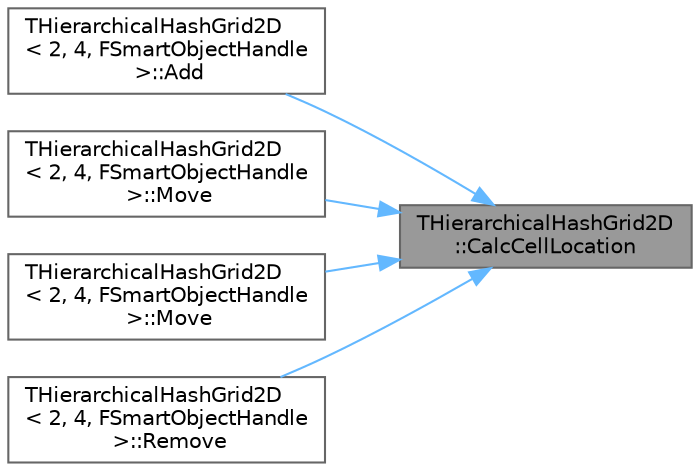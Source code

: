 digraph "THierarchicalHashGrid2D::CalcCellLocation"
{
 // INTERACTIVE_SVG=YES
 // LATEX_PDF_SIZE
  bgcolor="transparent";
  edge [fontname=Helvetica,fontsize=10,labelfontname=Helvetica,labelfontsize=10];
  node [fontname=Helvetica,fontsize=10,shape=box,height=0.2,width=0.4];
  rankdir="RL";
  Node1 [id="Node000001",label="THierarchicalHashGrid2D\l::CalcCellLocation",height=0.2,width=0.4,color="gray40", fillcolor="grey60", style="filled", fontcolor="black",tooltip="Finds grid level where the bounds fit inside a cell."];
  Node1 -> Node2 [id="edge1_Node000001_Node000002",dir="back",color="steelblue1",style="solid",tooltip=" "];
  Node2 [id="Node000002",label="THierarchicalHashGrid2D\l\< 2, 4, FSmartObjectHandle\l \>::Add",height=0.2,width=0.4,color="grey40", fillcolor="white", style="filled",URL="$df/dd8/classTHierarchicalHashGrid2D.html#a07b33af115291085bdb2424dc29dc989",tooltip=" "];
  Node1 -> Node3 [id="edge2_Node000001_Node000003",dir="back",color="steelblue1",style="solid",tooltip=" "];
  Node3 [id="Node000003",label="THierarchicalHashGrid2D\l\< 2, 4, FSmartObjectHandle\l \>::Move",height=0.2,width=0.4,color="grey40", fillcolor="white", style="filled",URL="$df/dd8/classTHierarchicalHashGrid2D.html#abfc5fa745eca005efb6c9ebaf4e01463",tooltip=" "];
  Node1 -> Node4 [id="edge3_Node000001_Node000004",dir="back",color="steelblue1",style="solid",tooltip=" "];
  Node4 [id="Node000004",label="THierarchicalHashGrid2D\l\< 2, 4, FSmartObjectHandle\l \>::Move",height=0.2,width=0.4,color="grey40", fillcolor="white", style="filled",URL="$df/dd8/classTHierarchicalHashGrid2D.html#a2365f54cabef9fc4f14908b2b422f4ad",tooltip=" "];
  Node1 -> Node5 [id="edge4_Node000001_Node000005",dir="back",color="steelblue1",style="solid",tooltip=" "];
  Node5 [id="Node000005",label="THierarchicalHashGrid2D\l\< 2, 4, FSmartObjectHandle\l \>::Remove",height=0.2,width=0.4,color="grey40", fillcolor="white", style="filled",URL="$df/dd8/classTHierarchicalHashGrid2D.html#ae6356daf06ea98ab2fa9889f47f4bc74",tooltip=" "];
}
